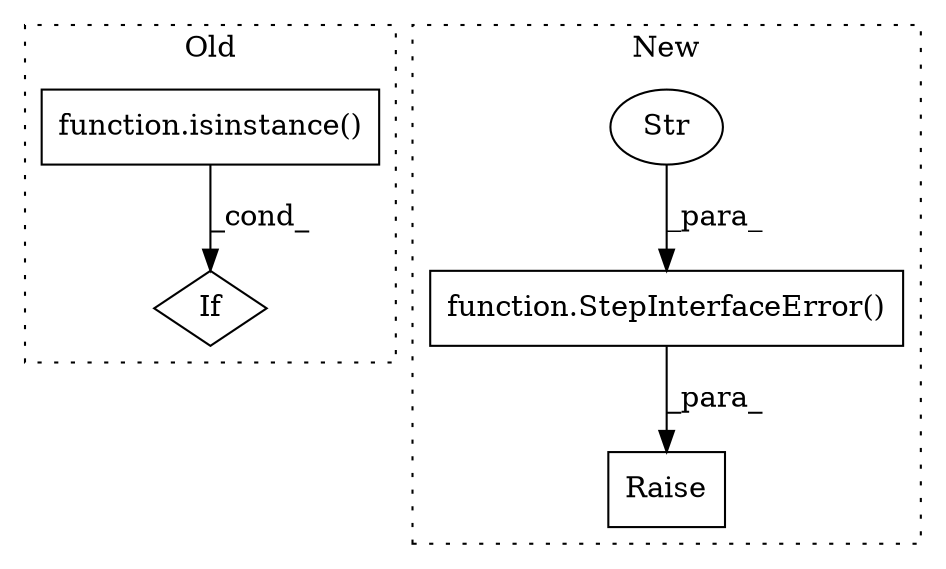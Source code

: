 digraph G {
subgraph cluster0 {
1 [label="function.isinstance()" a="75" s="1247,1273" l="11,1" shape="box"];
5 [label="If" a="96" s="1247" l="0" shape="diamond"];
label = "Old";
style="dotted";
}
subgraph cluster1 {
2 [label="function.StepInterfaceError()" a="75" s="1911,2135" l="36,14" shape="box"];
3 [label="Str" a="66" s="1947" l="188" shape="ellipse"];
4 [label="Raise" a="91" s="1905" l="6" shape="box"];
label = "New";
style="dotted";
}
1 -> 5 [label="_cond_"];
2 -> 4 [label="_para_"];
3 -> 2 [label="_para_"];
}